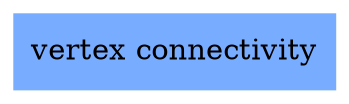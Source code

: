 digraph local_OyLUe4 {
	node [color=lightblue2 style=filled]
	margin=0.04 size="6,6"
	rankdir = BT
	"n_OyLUe4" [label="vertex connectivity" URL="/parameters/html/OyLUe4" color="#78acff" shape=box]
}
